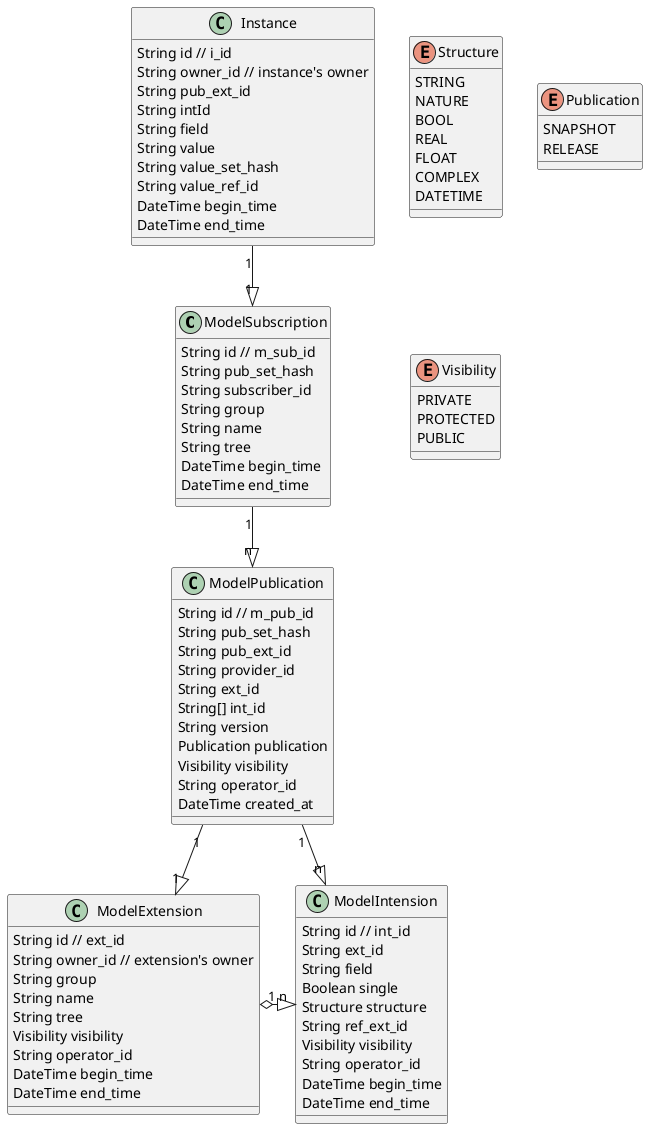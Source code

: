 @startuml


ModelSubscription "1" --|>  "n" ModelPublication

ModelPublication "1" --|>  "1" ModelExtension
ModelPublication "1" --|>  "n" ModelIntension

Instance "1" --|>  "1" ModelSubscription

'Instance "1" --|>  "n" InstanceTag


ModelExtension "1" o--right--|> "n" ModelIntension

class ModelExtension {
    String id // ext_id
    String owner_id // extension's owner
    String group
    String name
    String tree
    Visibility visibility
    String operator_id
    DateTime begin_time
    DateTime end_time
}

class ModelIntension {
    String id // int_id
    String ext_id
    String field
    Boolean single
    Structure structure
    String ref_ext_id
    Visibility visibility
    String operator_id
    DateTime begin_time
    DateTime end_time
}

class ModelPublication {
    String id // m_pub_id
    String pub_set_hash
    String pub_ext_id
    String provider_id
    String ext_id
    String[] int_id
    String version
    Publication publication
    Visibility visibility
    String operator_id
    DateTime created_at
}

class ModelSubscription {
    String id // m_sub_id
    String pub_set_hash
    String subscriber_id
    String group
    String name
    String tree
    DateTime begin_time
    DateTime end_time
}

enum Structure {
    STRING
    NATURE
    BOOL
    REAL
    FLOAT
    COMPLEX
    DATETIME
}

enum Publication {
    SNAPSHOT
    RELEASE
}

enum Visibility {
    PRIVATE
    PROTECTED
    PUBLIC
}

class Instance {
    String id // i_id
    String owner_id // instance's owner
    String pub_ext_id
    String intId
    String field
    String value
    String value_set_hash
    String value_ref_id
    DateTime begin_time
    DateTime end_time
}

'class InstanceTag {
'    String id // i_tag_id
'    String owner_id // instance's owner
'    String[] i_id
'    Publication publication
'    DateTime created_at
'    Visibility visibility
'}

@enduml



